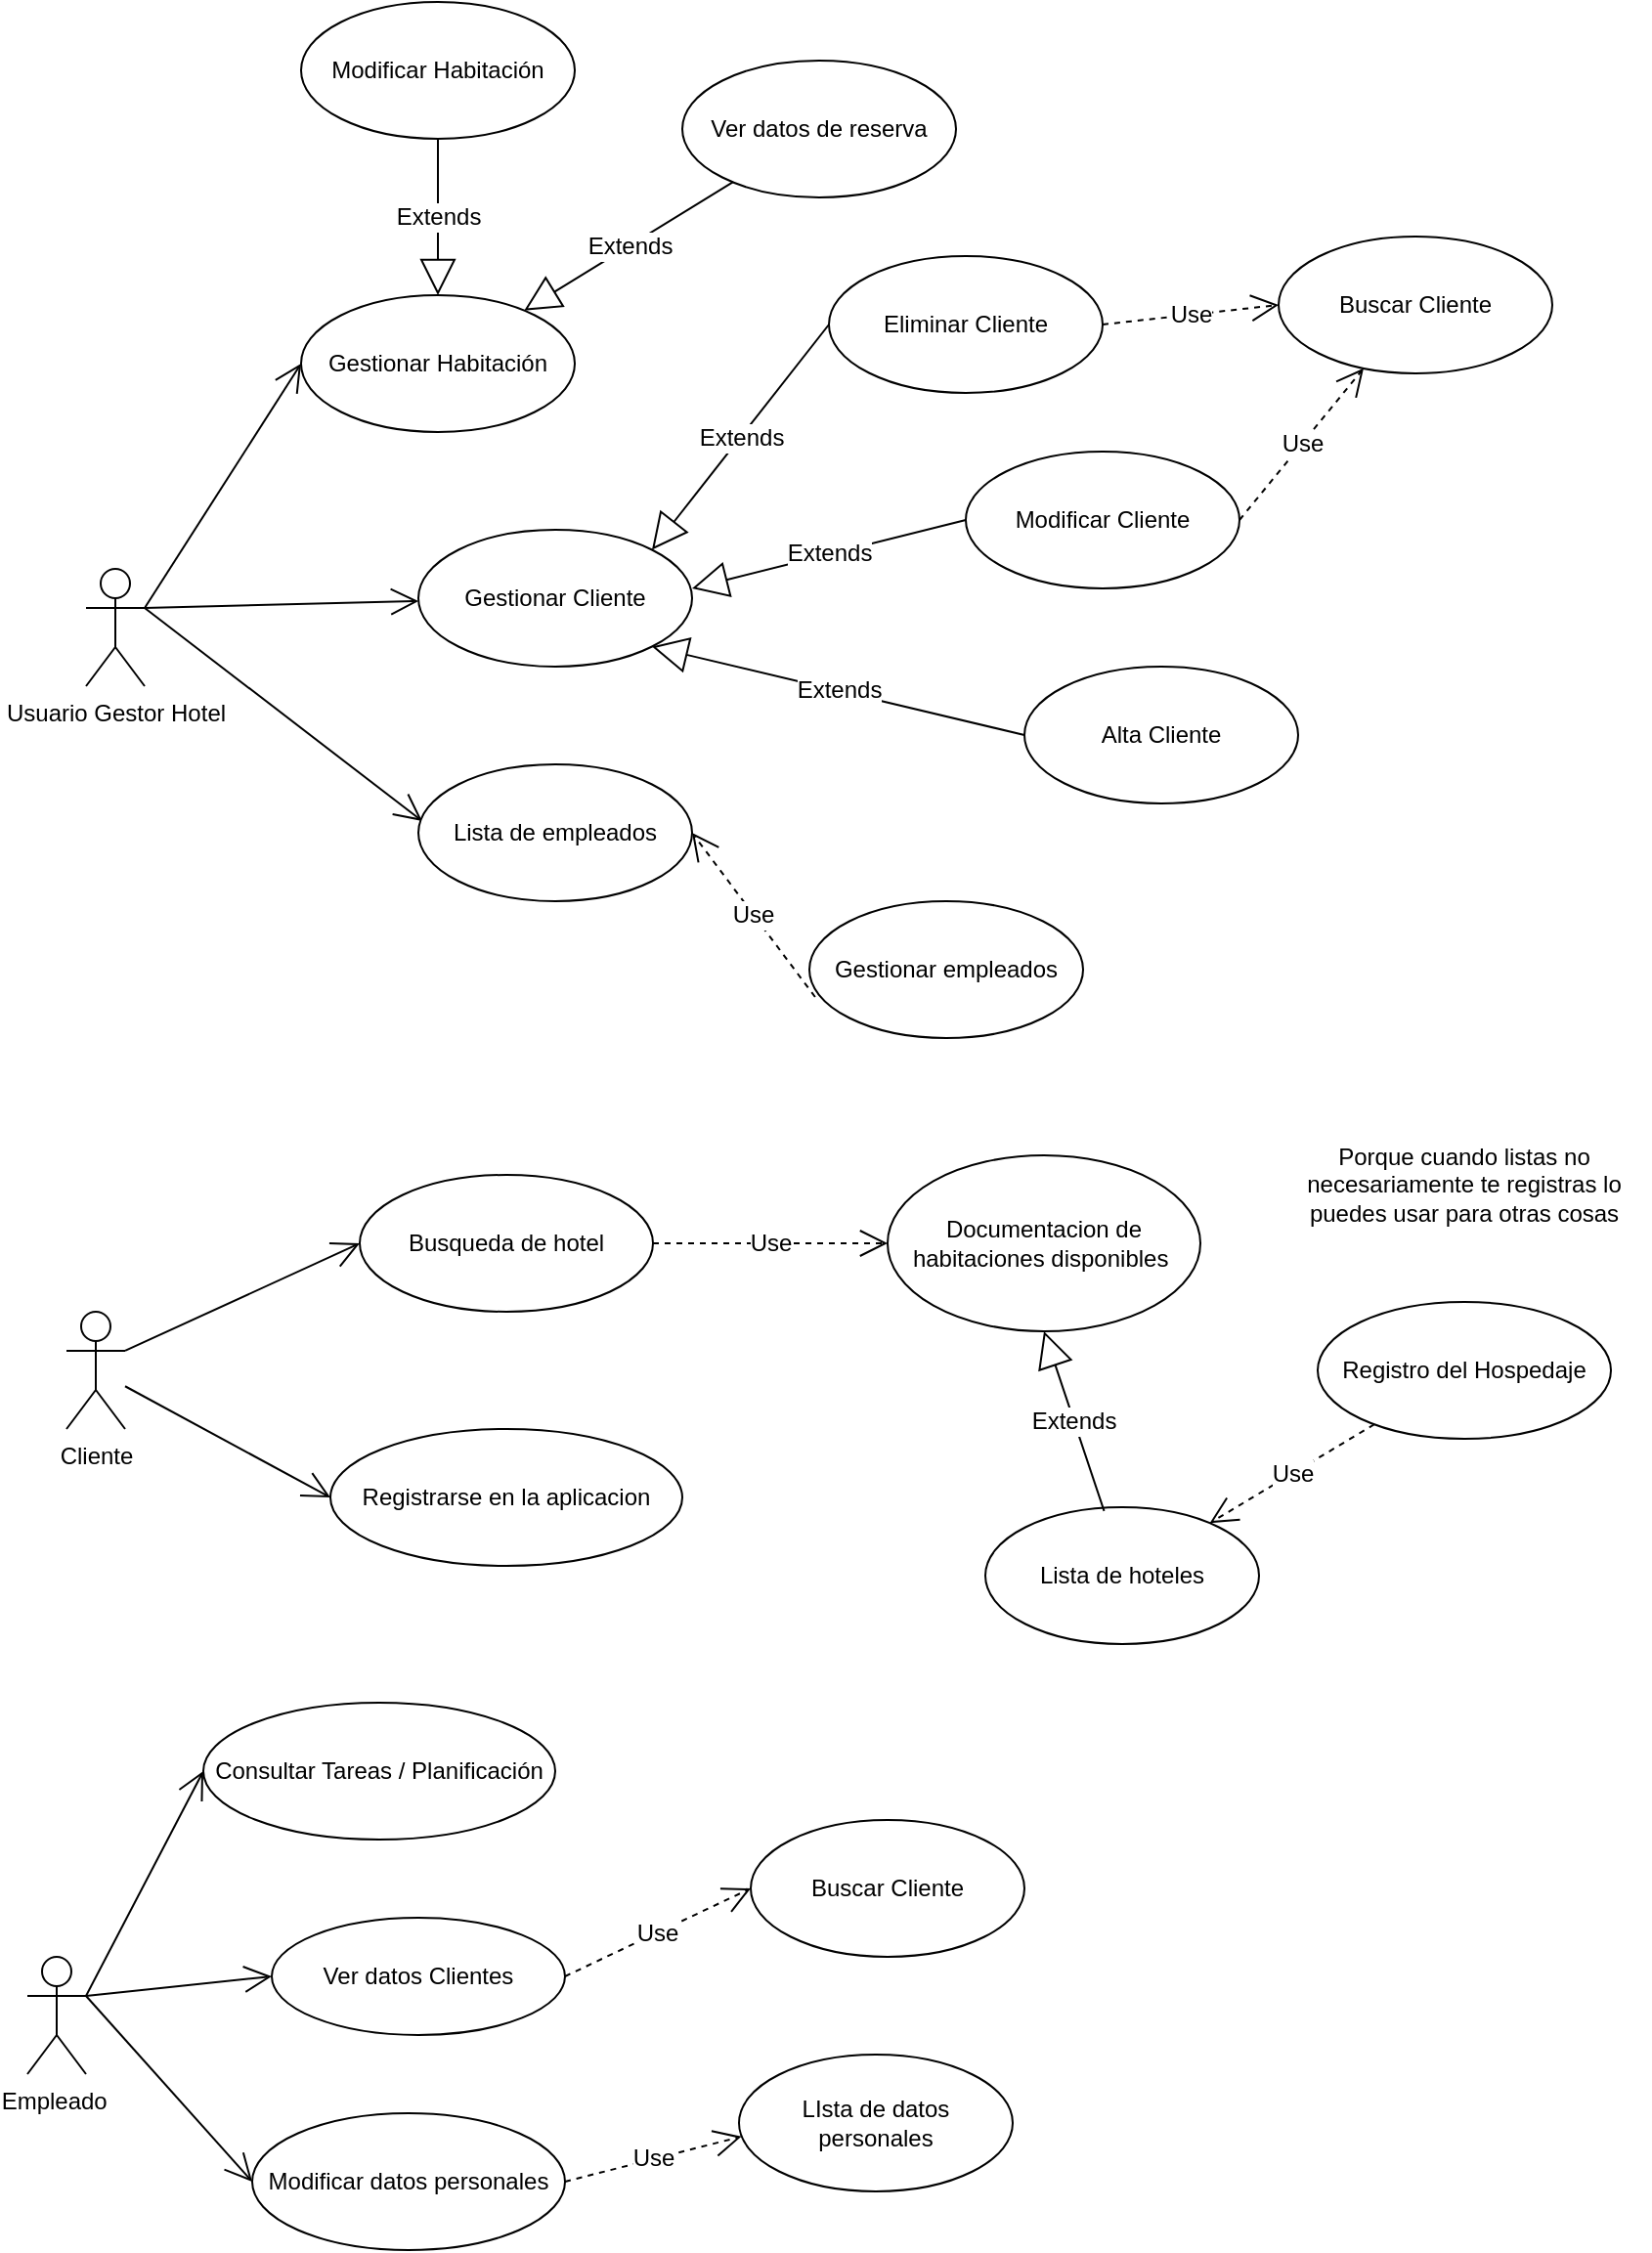 <mxfile version="21.2.7" type="device">
  <diagram name="Página-1" id="LbCw_-3IwwYwn9-dOWUE">
    <mxGraphModel dx="1247" dy="1765" grid="1" gridSize="10" guides="1" tooltips="1" connect="1" arrows="1" fold="1" page="1" pageScale="1" pageWidth="827" pageHeight="1169" math="0" shadow="0">
      <root>
        <mxCell id="0" />
        <mxCell id="1" parent="0" />
        <mxCell id="_wCSX3UV5WSDOd8uBK-d-3" value="Usuario Gestor Hotel" style="shape=umlActor;verticalLabelPosition=bottom;verticalAlign=top;html=1;outlineConnect=0;" parent="1" vertex="1">
          <mxGeometry x="80" y="270" width="30" height="60" as="geometry" />
        </mxCell>
        <mxCell id="_wCSX3UV5WSDOd8uBK-d-4" value="Cliente" style="shape=umlActor;verticalLabelPosition=bottom;verticalAlign=top;html=1;outlineConnect=0;" parent="1" vertex="1">
          <mxGeometry x="70" y="650" width="30" height="60" as="geometry" />
        </mxCell>
        <mxCell id="_wCSX3UV5WSDOd8uBK-d-8" value="Gestionar Habitación" style="ellipse;whiteSpace=wrap;html=1;rounded=0;strokeColor=default;fontFamily=Helvetica;fontSize=12;fontColor=default;fillColor=default;" parent="1" vertex="1">
          <mxGeometry x="190" y="130" width="140" height="70" as="geometry" />
        </mxCell>
        <mxCell id="_wCSX3UV5WSDOd8uBK-d-10" value="Gestionar Cliente" style="ellipse;whiteSpace=wrap;html=1;rounded=0;strokeColor=default;fontFamily=Helvetica;fontSize=12;fontColor=default;fillColor=default;" parent="1" vertex="1">
          <mxGeometry x="250" y="250" width="140" height="70" as="geometry" />
        </mxCell>
        <mxCell id="_wCSX3UV5WSDOd8uBK-d-11" value="Gestionar empleados" style="ellipse;whiteSpace=wrap;html=1;rounded=0;strokeColor=default;fontFamily=Helvetica;fontSize=12;fontColor=default;fillColor=default;" parent="1" vertex="1">
          <mxGeometry x="450" y="440" width="140" height="70" as="geometry" />
        </mxCell>
        <mxCell id="_wCSX3UV5WSDOd8uBK-d-12" value="Registro del Hospedaje" style="ellipse;whiteSpace=wrap;html=1;rounded=0;strokeColor=default;fontFamily=Helvetica;fontSize=12;fontColor=default;fillColor=default;" parent="1" vertex="1">
          <mxGeometry x="710" y="645" width="150" height="70" as="geometry" />
        </mxCell>
        <mxCell id="_wCSX3UV5WSDOd8uBK-d-13" value="Documentacion de habitaciones disponibles&amp;nbsp;" style="ellipse;whiteSpace=wrap;html=1;rounded=0;strokeColor=default;fontFamily=Helvetica;fontSize=12;fontColor=default;fillColor=default;" parent="1" vertex="1">
          <mxGeometry x="490" y="570" width="160" height="90" as="geometry" />
        </mxCell>
        <mxCell id="_wCSX3UV5WSDOd8uBK-d-14" value="Registrarse en la aplicacion" style="ellipse;whiteSpace=wrap;html=1;rounded=0;strokeColor=default;fontFamily=Helvetica;fontSize=12;fontColor=default;fillColor=default;" parent="1" vertex="1">
          <mxGeometry x="205" y="710" width="180" height="70" as="geometry" />
        </mxCell>
        <mxCell id="_wCSX3UV5WSDOd8uBK-d-24" value="" style="endArrow=open;endFill=1;endSize=12;html=1;rounded=0;fontFamily=Helvetica;fontSize=12;fontColor=default;exitX=1;exitY=0.333;exitDx=0;exitDy=0;exitPerimeter=0;entryX=0;entryY=0.5;entryDx=0;entryDy=0;" parent="1" source="_wCSX3UV5WSDOd8uBK-d-4" target="_wCSX3UV5WSDOd8uBK-d-30" edge="1">
          <mxGeometry width="160" relative="1" as="geometry">
            <mxPoint x="310" y="520" as="sourcePoint" />
            <mxPoint x="160" y="600" as="targetPoint" />
          </mxGeometry>
        </mxCell>
        <mxCell id="_wCSX3UV5WSDOd8uBK-d-25" value="" style="endArrow=open;endFill=1;endSize=12;html=1;rounded=0;fontFamily=Helvetica;fontSize=12;fontColor=default;entryX=0;entryY=0.5;entryDx=0;entryDy=0;" parent="1" source="_wCSX3UV5WSDOd8uBK-d-4" target="_wCSX3UV5WSDOd8uBK-d-14" edge="1">
          <mxGeometry width="160" relative="1" as="geometry">
            <mxPoint x="110" y="680" as="sourcePoint" />
            <mxPoint x="240" y="625" as="targetPoint" />
          </mxGeometry>
        </mxCell>
        <mxCell id="_wCSX3UV5WSDOd8uBK-d-26" value="" style="endArrow=open;endFill=1;endSize=12;html=1;rounded=0;fontFamily=Helvetica;fontSize=12;fontColor=default;entryX=0;entryY=0.5;entryDx=0;entryDy=0;exitX=1;exitY=0.333;exitDx=0;exitDy=0;exitPerimeter=0;" parent="1" target="_wCSX3UV5WSDOd8uBK-d-8" edge="1" source="_wCSX3UV5WSDOd8uBK-d-3">
          <mxGeometry width="160" relative="1" as="geometry">
            <mxPoint x="130" y="300" as="sourcePoint" />
            <mxPoint x="220" y="115" as="targetPoint" />
          </mxGeometry>
        </mxCell>
        <mxCell id="_wCSX3UV5WSDOd8uBK-d-27" value="" style="endArrow=open;endFill=1;endSize=12;html=1;rounded=0;fontFamily=Helvetica;fontSize=12;fontColor=default;exitX=1;exitY=0.333;exitDx=0;exitDy=0;exitPerimeter=0;" parent="1" source="_wCSX3UV5WSDOd8uBK-d-3" target="_wCSX3UV5WSDOd8uBK-d-10" edge="1">
          <mxGeometry width="160" relative="1" as="geometry">
            <mxPoint x="350" y="320" as="sourcePoint" />
            <mxPoint x="510" y="320" as="targetPoint" />
          </mxGeometry>
        </mxCell>
        <mxCell id="_wCSX3UV5WSDOd8uBK-d-28" value="" style="endArrow=open;endFill=1;endSize=12;html=1;rounded=0;fontFamily=Helvetica;fontSize=12;fontColor=default;exitX=1;exitY=0.333;exitDx=0;exitDy=0;exitPerimeter=0;entryX=0.014;entryY=0.414;entryDx=0;entryDy=0;entryPerimeter=0;" parent="1" source="_wCSX3UV5WSDOd8uBK-d-3" target="xOZwPjDP5JL6lMyO0hBC-1" edge="1">
          <mxGeometry width="160" relative="1" as="geometry">
            <mxPoint x="350" y="400" as="sourcePoint" />
            <mxPoint x="249" y="399" as="targetPoint" />
          </mxGeometry>
        </mxCell>
        <mxCell id="_wCSX3UV5WSDOd8uBK-d-30" value="Busqueda de hotel" style="ellipse;whiteSpace=wrap;html=1;rounded=0;strokeColor=default;fontFamily=Helvetica;fontSize=12;fontColor=default;fillColor=default;" parent="1" vertex="1">
          <mxGeometry x="220" y="580" width="150" height="70" as="geometry" />
        </mxCell>
        <mxCell id="_wCSX3UV5WSDOd8uBK-d-31" value="Lista de hoteles" style="ellipse;whiteSpace=wrap;html=1;rounded=0;strokeColor=default;fontFamily=Helvetica;fontSize=12;fontColor=default;fillColor=default;" parent="1" vertex="1">
          <mxGeometry x="540" y="750" width="140" height="70" as="geometry" />
        </mxCell>
        <mxCell id="_wCSX3UV5WSDOd8uBK-d-34" value="Extends" style="endArrow=block;endSize=16;endFill=0;html=1;rounded=0;fontFamily=Helvetica;fontSize=12;fontColor=default;exitX=0.434;exitY=0.028;exitDx=0;exitDy=0;entryX=0.5;entryY=1;entryDx=0;entryDy=0;exitPerimeter=0;" parent="1" source="_wCSX3UV5WSDOd8uBK-d-31" target="_wCSX3UV5WSDOd8uBK-d-13" edge="1">
          <mxGeometry x="0.004" width="160" relative="1" as="geometry">
            <mxPoint x="460" y="590" as="sourcePoint" />
            <mxPoint x="480" y="750" as="targetPoint" />
            <mxPoint as="offset" />
          </mxGeometry>
        </mxCell>
        <mxCell id="_wCSX3UV5WSDOd8uBK-d-35" value="Use" style="endArrow=open;endSize=12;dashed=1;html=1;rounded=0;fontFamily=Helvetica;fontSize=12;fontColor=default;exitX=1;exitY=0.5;exitDx=0;exitDy=0;entryX=0;entryY=0.5;entryDx=0;entryDy=0;" parent="1" source="_wCSX3UV5WSDOd8uBK-d-30" target="_wCSX3UV5WSDOd8uBK-d-13" edge="1">
          <mxGeometry width="160" relative="1" as="geometry">
            <mxPoint x="470" y="670" as="sourcePoint" />
            <mxPoint x="420" y="680" as="targetPoint" />
          </mxGeometry>
        </mxCell>
        <mxCell id="_wCSX3UV5WSDOd8uBK-d-37" value="Use" style="endArrow=open;endSize=12;dashed=1;html=1;rounded=0;fontFamily=Helvetica;fontSize=12;fontColor=default;" parent="1" source="_wCSX3UV5WSDOd8uBK-d-12" target="_wCSX3UV5WSDOd8uBK-d-31" edge="1">
          <mxGeometry width="160" relative="1" as="geometry">
            <mxPoint x="400" y="620" as="sourcePoint" />
            <mxPoint x="809.94" y="570" as="targetPoint" />
          </mxGeometry>
        </mxCell>
        <mxCell id="_wCSX3UV5WSDOd8uBK-d-39" value="Porque cuando listas no necesariamente te registras lo puedes usar para otras cosas" style="text;html=1;strokeColor=none;fillColor=none;align=center;verticalAlign=middle;whiteSpace=wrap;rounded=0;fontSize=12;fontFamily=Helvetica;fontColor=default;" parent="1" vertex="1">
          <mxGeometry x="690" y="555" width="190" height="60" as="geometry" />
        </mxCell>
        <mxCell id="xOZwPjDP5JL6lMyO0hBC-1" value="Lista de empleados" style="ellipse;whiteSpace=wrap;html=1;rounded=0;strokeColor=default;fontFamily=Helvetica;fontSize=12;fontColor=default;fillColor=default;" vertex="1" parent="1">
          <mxGeometry x="250" y="370" width="140" height="70" as="geometry" />
        </mxCell>
        <mxCell id="xOZwPjDP5JL6lMyO0hBC-2" value="Use" style="endArrow=open;endSize=12;dashed=1;html=1;rounded=0;fontFamily=Helvetica;fontSize=12;fontColor=default;exitX=0.021;exitY=0.7;exitDx=0;exitDy=0;entryX=1;entryY=0.5;entryDx=0;entryDy=0;exitPerimeter=0;" edge="1" parent="1" source="_wCSX3UV5WSDOd8uBK-d-11" target="xOZwPjDP5JL6lMyO0hBC-1">
          <mxGeometry width="160" relative="1" as="geometry">
            <mxPoint x="550" y="290" as="sourcePoint" />
            <mxPoint x="595" y="180" as="targetPoint" />
          </mxGeometry>
        </mxCell>
        <mxCell id="xOZwPjDP5JL6lMyO0hBC-3" value="Eliminar Cliente" style="ellipse;whiteSpace=wrap;html=1;rounded=0;strokeColor=default;fontFamily=Helvetica;fontSize=12;fontColor=default;fillColor=default;" vertex="1" parent="1">
          <mxGeometry x="460" y="110" width="140" height="70" as="geometry" />
        </mxCell>
        <mxCell id="xOZwPjDP5JL6lMyO0hBC-4" value="Modificar Cliente" style="ellipse;whiteSpace=wrap;html=1;rounded=0;strokeColor=default;fontFamily=Helvetica;fontSize=12;fontColor=default;fillColor=default;" vertex="1" parent="1">
          <mxGeometry x="530" y="210" width="140" height="70" as="geometry" />
        </mxCell>
        <mxCell id="xOZwPjDP5JL6lMyO0hBC-5" value="Alta Cliente" style="ellipse;whiteSpace=wrap;html=1;rounded=0;strokeColor=default;fontFamily=Helvetica;fontSize=12;fontColor=default;fillColor=default;" vertex="1" parent="1">
          <mxGeometry x="560" y="320" width="140" height="70" as="geometry" />
        </mxCell>
        <mxCell id="xOZwPjDP5JL6lMyO0hBC-8" value="Extends" style="endArrow=block;endSize=16;endFill=0;html=1;rounded=0;fontFamily=Helvetica;fontSize=12;fontColor=default;exitX=0;exitY=0.5;exitDx=0;exitDy=0;entryX=1;entryY=0;entryDx=0;entryDy=0;" edge="1" parent="1" source="xOZwPjDP5JL6lMyO0hBC-3" target="_wCSX3UV5WSDOd8uBK-d-10">
          <mxGeometry width="160" relative="1" as="geometry">
            <mxPoint x="440" y="150" as="sourcePoint" />
            <mxPoint x="360" y="230" as="targetPoint" />
          </mxGeometry>
        </mxCell>
        <mxCell id="xOZwPjDP5JL6lMyO0hBC-9" value="Extends" style="endArrow=block;endSize=16;endFill=0;html=1;rounded=0;fontFamily=Helvetica;fontSize=12;fontColor=default;exitX=0;exitY=0.5;exitDx=0;exitDy=0;" edge="1" parent="1" source="xOZwPjDP5JL6lMyO0hBC-4">
          <mxGeometry width="160" relative="1" as="geometry">
            <mxPoint x="770" y="495" as="sourcePoint" />
            <mxPoint x="390" y="280" as="targetPoint" />
          </mxGeometry>
        </mxCell>
        <mxCell id="xOZwPjDP5JL6lMyO0hBC-10" value="Extends" style="endArrow=block;endSize=16;endFill=0;html=1;rounded=0;fontFamily=Helvetica;fontSize=12;fontColor=default;exitX=0;exitY=0.5;exitDx=0;exitDy=0;entryX=1;entryY=1;entryDx=0;entryDy=0;" edge="1" parent="1" source="xOZwPjDP5JL6lMyO0hBC-5" target="_wCSX3UV5WSDOd8uBK-d-10">
          <mxGeometry width="160" relative="1" as="geometry">
            <mxPoint x="550" y="255" as="sourcePoint" />
            <mxPoint x="400" y="290" as="targetPoint" />
          </mxGeometry>
        </mxCell>
        <mxCell id="xOZwPjDP5JL6lMyO0hBC-11" value="Buscar Cliente" style="ellipse;whiteSpace=wrap;html=1;rounded=0;strokeColor=default;fontFamily=Helvetica;fontSize=12;fontColor=default;fillColor=default;" vertex="1" parent="1">
          <mxGeometry x="690" y="100" width="140" height="70" as="geometry" />
        </mxCell>
        <mxCell id="xOZwPjDP5JL6lMyO0hBC-12" value="Use" style="endArrow=open;endSize=12;dashed=1;html=1;rounded=0;fontFamily=Helvetica;fontSize=12;fontColor=default;exitX=1;exitY=0.5;exitDx=0;exitDy=0;entryX=0;entryY=0.5;entryDx=0;entryDy=0;" edge="1" parent="1" source="xOZwPjDP5JL6lMyO0hBC-3" target="xOZwPjDP5JL6lMyO0hBC-11">
          <mxGeometry width="160" relative="1" as="geometry">
            <mxPoint x="920" y="220" as="sourcePoint" />
            <mxPoint x="964.94" y="110" as="targetPoint" />
          </mxGeometry>
        </mxCell>
        <mxCell id="xOZwPjDP5JL6lMyO0hBC-13" value="Use" style="endArrow=open;endSize=12;dashed=1;html=1;rounded=0;fontFamily=Helvetica;fontSize=12;fontColor=default;exitX=1;exitY=0.5;exitDx=0;exitDy=0;" edge="1" parent="1" source="xOZwPjDP5JL6lMyO0hBC-4" target="xOZwPjDP5JL6lMyO0hBC-11">
          <mxGeometry width="160" relative="1" as="geometry">
            <mxPoint x="610" y="155" as="sourcePoint" />
            <mxPoint x="710" y="145" as="targetPoint" />
          </mxGeometry>
        </mxCell>
        <mxCell id="xOZwPjDP5JL6lMyO0hBC-14" value="Modificar Habitación" style="ellipse;whiteSpace=wrap;html=1;rounded=0;strokeColor=default;fontFamily=Helvetica;fontSize=12;fontColor=default;fillColor=default;" vertex="1" parent="1">
          <mxGeometry x="190" y="-20" width="140" height="70" as="geometry" />
        </mxCell>
        <mxCell id="xOZwPjDP5JL6lMyO0hBC-15" value="Extends" style="endArrow=block;endSize=16;endFill=0;html=1;rounded=0;fontFamily=Helvetica;fontSize=12;fontColor=default;entryX=0.5;entryY=0;entryDx=0;entryDy=0;" edge="1" parent="1" source="xOZwPjDP5JL6lMyO0hBC-14" target="_wCSX3UV5WSDOd8uBK-d-8">
          <mxGeometry width="160" relative="1" as="geometry">
            <mxPoint x="421" y="40" as="sourcePoint" />
            <mxPoint x="330" y="155" as="targetPoint" />
          </mxGeometry>
        </mxCell>
        <mxCell id="xOZwPjDP5JL6lMyO0hBC-16" value="Ver datos de reserva" style="ellipse;whiteSpace=wrap;html=1;rounded=0;strokeColor=default;fontFamily=Helvetica;fontSize=12;fontColor=default;fillColor=default;" vertex="1" parent="1">
          <mxGeometry x="385" y="10" width="140" height="70" as="geometry" />
        </mxCell>
        <mxCell id="xOZwPjDP5JL6lMyO0hBC-17" value="Extends" style="endArrow=block;endSize=16;endFill=0;html=1;rounded=0;fontFamily=Helvetica;fontSize=12;fontColor=default;" edge="1" parent="1" source="xOZwPjDP5JL6lMyO0hBC-16" target="_wCSX3UV5WSDOd8uBK-d-8">
          <mxGeometry width="160" relative="1" as="geometry">
            <mxPoint x="270" y="60" as="sourcePoint" />
            <mxPoint x="270" y="140" as="targetPoint" />
          </mxGeometry>
        </mxCell>
        <mxCell id="xOZwPjDP5JL6lMyO0hBC-18" value="Empleado&amp;nbsp;" style="shape=umlActor;verticalLabelPosition=bottom;verticalAlign=top;html=1;outlineConnect=0;" vertex="1" parent="1">
          <mxGeometry x="50" y="980" width="30" height="60" as="geometry" />
        </mxCell>
        <mxCell id="xOZwPjDP5JL6lMyO0hBC-19" value="Consultar Tareas / Planificación" style="ellipse;whiteSpace=wrap;html=1;rounded=0;strokeColor=default;fontFamily=Helvetica;fontSize=12;fontColor=default;fillColor=default;" vertex="1" parent="1">
          <mxGeometry x="140" y="850" width="180" height="70" as="geometry" />
        </mxCell>
        <mxCell id="xOZwPjDP5JL6lMyO0hBC-20" value="Buscar Cliente" style="ellipse;whiteSpace=wrap;html=1;rounded=0;strokeColor=default;fontFamily=Helvetica;fontSize=12;fontColor=default;fillColor=default;" vertex="1" parent="1">
          <mxGeometry x="420" y="910" width="140" height="70" as="geometry" />
        </mxCell>
        <mxCell id="xOZwPjDP5JL6lMyO0hBC-21" value="Use" style="endArrow=open;endSize=12;dashed=1;html=1;rounded=0;fontFamily=Helvetica;fontSize=12;fontColor=default;exitX=1;exitY=0.5;exitDx=0;exitDy=0;entryX=0;entryY=0.5;entryDx=0;entryDy=0;" edge="1" parent="1" target="xOZwPjDP5JL6lMyO0hBC-20" source="xOZwPjDP5JL6lMyO0hBC-22">
          <mxGeometry width="160" relative="1" as="geometry">
            <mxPoint x="330" y="1055" as="sourcePoint" />
            <mxPoint x="694.94" y="1020" as="targetPoint" />
          </mxGeometry>
        </mxCell>
        <mxCell id="xOZwPjDP5JL6lMyO0hBC-22" value="Ver datos Clientes" style="ellipse;whiteSpace=wrap;html=1;rounded=0;strokeColor=default;fontFamily=Helvetica;fontSize=12;fontColor=default;fillColor=default;" vertex="1" parent="1">
          <mxGeometry x="175" y="960" width="150" height="60" as="geometry" />
        </mxCell>
        <mxCell id="xOZwPjDP5JL6lMyO0hBC-23" value="LIsta de datos &lt;br&gt;personales" style="ellipse;whiteSpace=wrap;html=1;rounded=0;strokeColor=default;fontFamily=Helvetica;fontSize=12;fontColor=default;fillColor=default;" vertex="1" parent="1">
          <mxGeometry x="414" y="1030" width="140" height="70" as="geometry" />
        </mxCell>
        <mxCell id="xOZwPjDP5JL6lMyO0hBC-24" value="" style="endArrow=open;endFill=1;endSize=12;html=1;rounded=0;fontFamily=Helvetica;fontSize=12;fontColor=default;entryX=0;entryY=0.5;entryDx=0;entryDy=0;exitX=1;exitY=0.333;exitDx=0;exitDy=0;exitPerimeter=0;" edge="1" parent="1" source="xOZwPjDP5JL6lMyO0hBC-18" target="xOZwPjDP5JL6lMyO0hBC-19">
          <mxGeometry width="160" relative="1" as="geometry">
            <mxPoint x="110" y="698" as="sourcePoint" />
            <mxPoint x="215" y="755" as="targetPoint" />
          </mxGeometry>
        </mxCell>
        <mxCell id="xOZwPjDP5JL6lMyO0hBC-25" value="" style="endArrow=open;endFill=1;endSize=12;html=1;rounded=0;fontFamily=Helvetica;fontSize=12;fontColor=default;entryX=0;entryY=0.5;entryDx=0;entryDy=0;" edge="1" parent="1" target="xOZwPjDP5JL6lMyO0hBC-22">
          <mxGeometry width="160" relative="1" as="geometry">
            <mxPoint x="80" y="1000" as="sourcePoint" />
            <mxPoint x="190" y="955" as="targetPoint" />
          </mxGeometry>
        </mxCell>
        <mxCell id="xOZwPjDP5JL6lMyO0hBC-26" value="Modificar datos personales" style="ellipse;whiteSpace=wrap;html=1;rounded=0;strokeColor=default;fontFamily=Helvetica;fontSize=12;fontColor=default;fillColor=default;" vertex="1" parent="1">
          <mxGeometry x="165" y="1060" width="160" height="70" as="geometry" />
        </mxCell>
        <mxCell id="xOZwPjDP5JL6lMyO0hBC-27" value="" style="endArrow=open;endFill=1;endSize=12;html=1;rounded=0;fontFamily=Helvetica;fontSize=12;fontColor=default;entryX=0;entryY=0.5;entryDx=0;entryDy=0;exitX=1;exitY=0.333;exitDx=0;exitDy=0;exitPerimeter=0;" edge="1" parent="1" source="xOZwPjDP5JL6lMyO0hBC-18" target="xOZwPjDP5JL6lMyO0hBC-26">
          <mxGeometry width="160" relative="1" as="geometry">
            <mxPoint x="110" y="1000" as="sourcePoint" />
            <mxPoint x="215" y="1000" as="targetPoint" />
          </mxGeometry>
        </mxCell>
        <mxCell id="xOZwPjDP5JL6lMyO0hBC-28" value="Use" style="endArrow=open;endSize=12;dashed=1;html=1;rounded=0;fontFamily=Helvetica;fontSize=12;fontColor=default;entryX=0.009;entryY=0.599;entryDx=0;entryDy=0;entryPerimeter=0;exitX=1;exitY=0.5;exitDx=0;exitDy=0;" edge="1" parent="1" source="xOZwPjDP5JL6lMyO0hBC-26" target="xOZwPjDP5JL6lMyO0hBC-23">
          <mxGeometry width="160" relative="1" as="geometry">
            <mxPoint x="438" y="1020" as="sourcePoint" />
            <mxPoint x="335" y="1081" as="targetPoint" />
          </mxGeometry>
        </mxCell>
      </root>
    </mxGraphModel>
  </diagram>
</mxfile>
